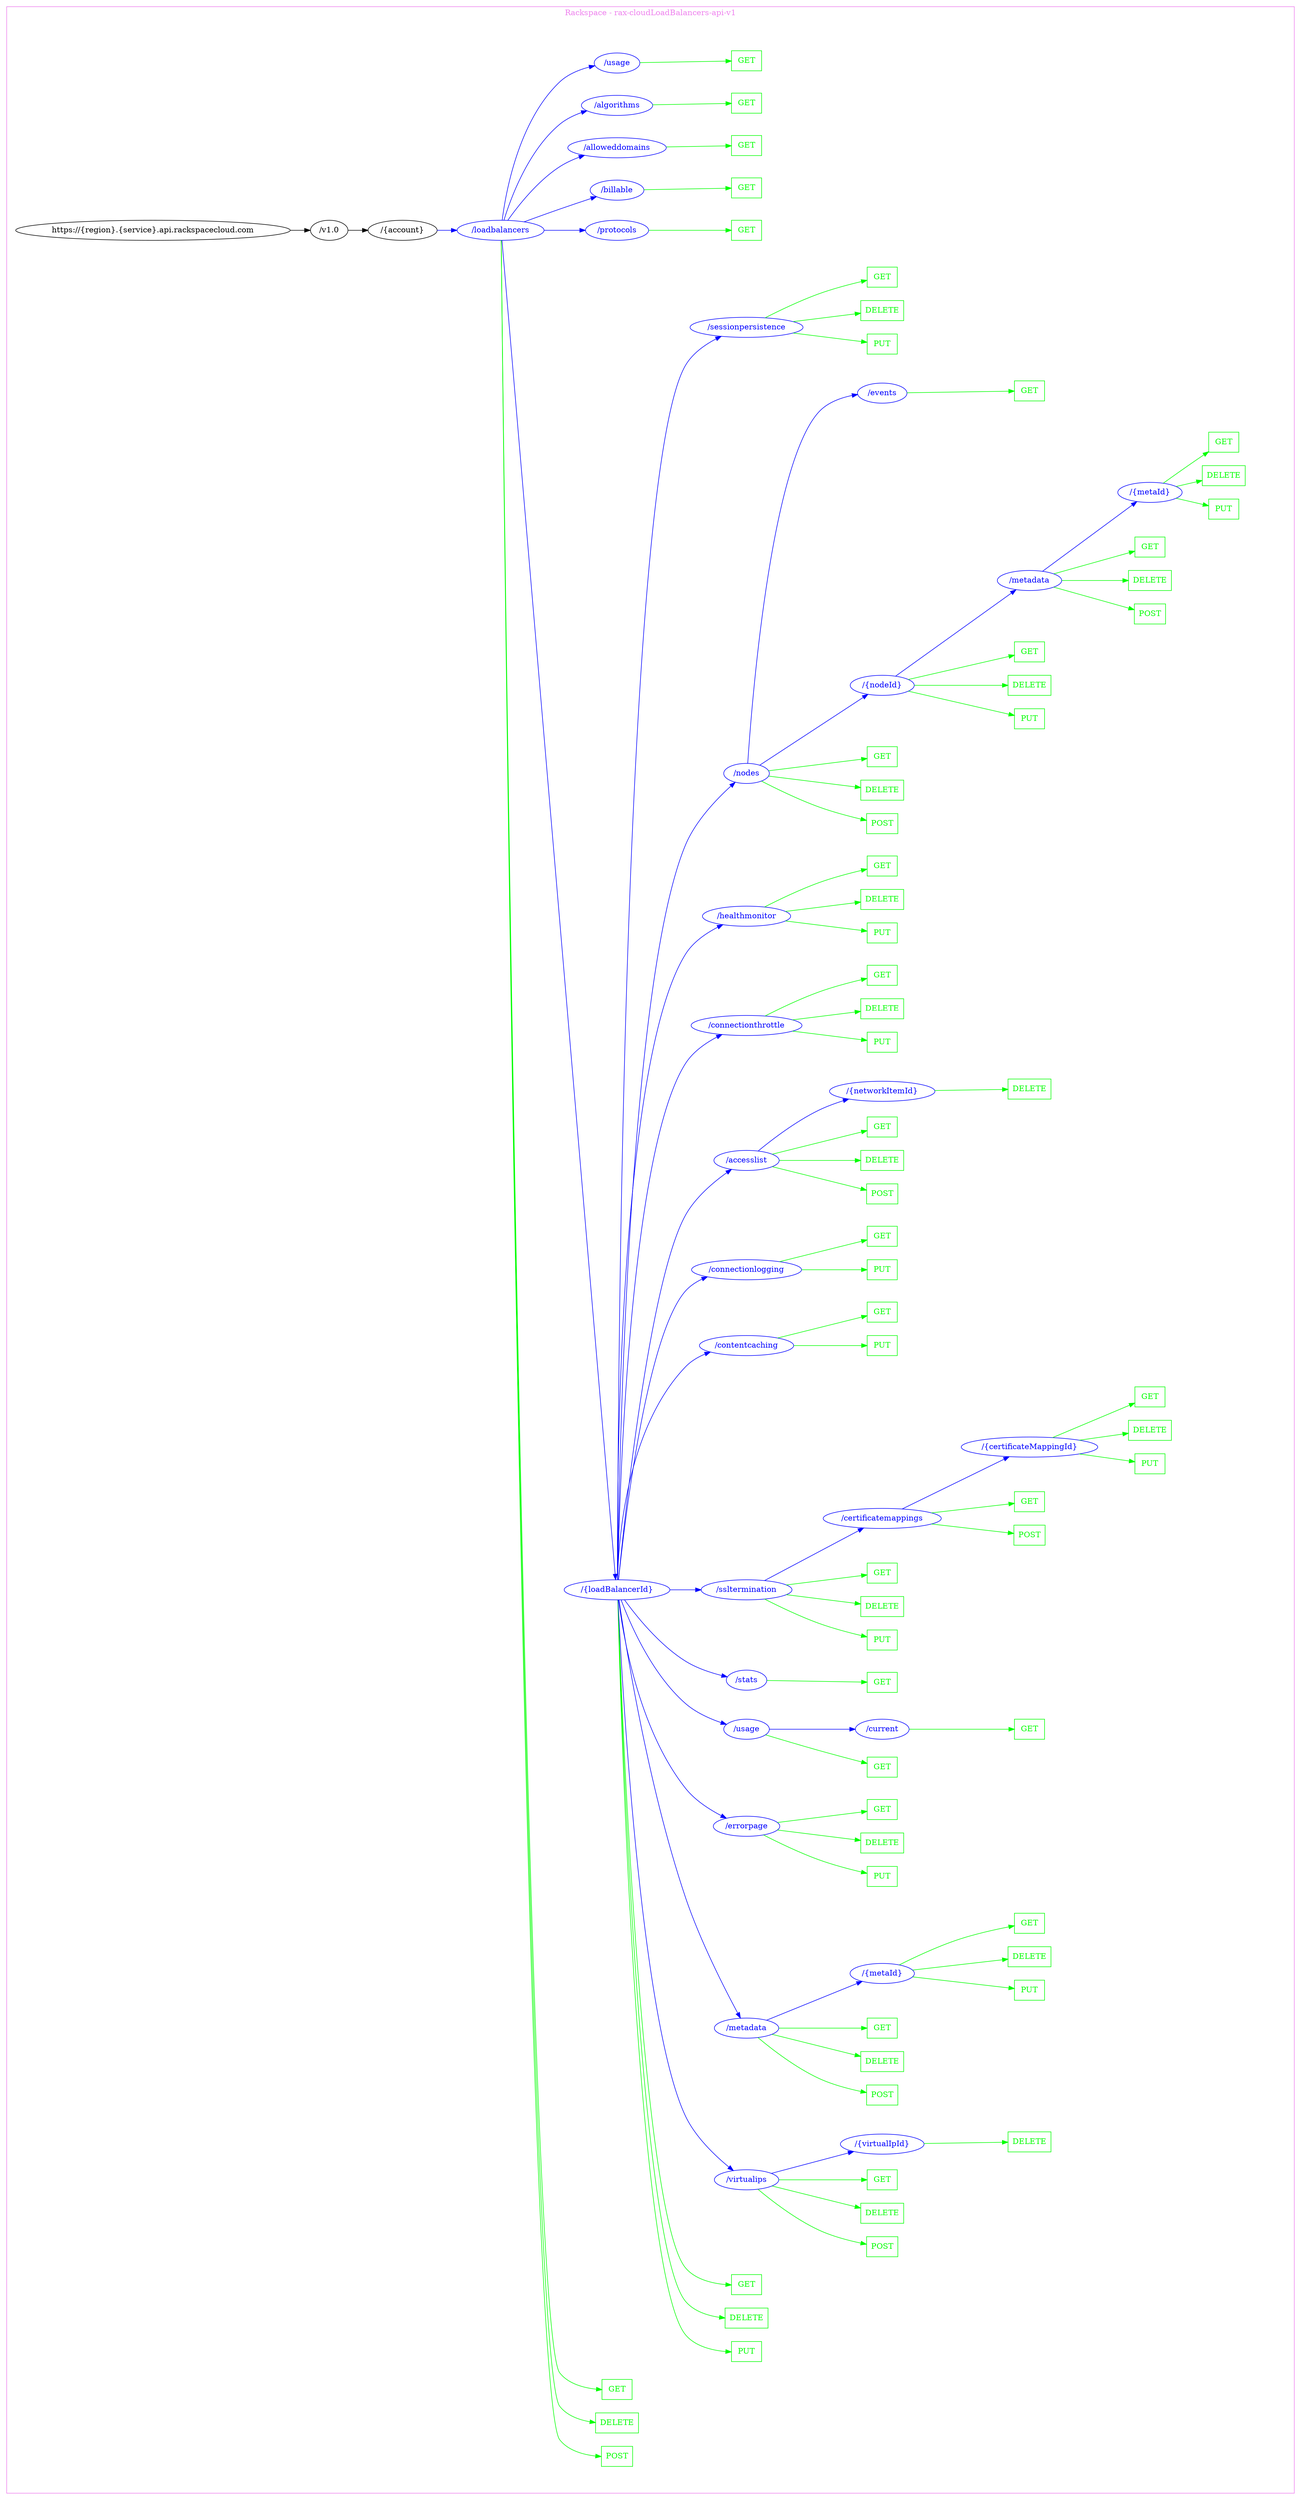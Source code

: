 digraph Cloud_Computing_REST_API {
rankdir="LR";
subgraph cluster_0 {
label="Rackspace - rax-cloudLoadBalancers-api-v1"
color=violet
fontcolor=violet
subgraph cluster_1 {
label=""
color=white
fontcolor=white
node1 [label="https://{region}.{service}.api.rackspacecloud.com", shape="ellipse", color="black", fontcolor="black"]
node1 -> node2 [color="black", fontcolor="black"]
subgraph cluster_2 {
label=""
color=white
fontcolor=white
node2 [label="/v1.0", shape="ellipse", color="black", fontcolor="black"]
node2 -> node3 [color="black", fontcolor="black"]
subgraph cluster_3 {
label=""
color=white
fontcolor=white
node3 [label="/{account}", shape="ellipse", color="black", fontcolor="black"]
node3 -> node4 [color="blue", fontcolor="blue"]
subgraph cluster_4 {
label=""
color=white
fontcolor=white
node4 [label="/loadbalancers", shape="ellipse", color="blue", fontcolor="blue"]
node4 -> node5 [color="green", fontcolor="green"]
subgraph cluster_5 {
label=""
color=white
fontcolor=white
node5 [label="POST", shape="box", color="green", fontcolor="green"]
}
node4 -> node6 [color="green", fontcolor="green"]
subgraph cluster_6 {
label=""
color=white
fontcolor=white
node6 [label="DELETE", shape="box", color="green", fontcolor="green"]
}
node4 -> node7 [color="green", fontcolor="green"]
subgraph cluster_7 {
label=""
color=white
fontcolor=white
node7 [label="GET", shape="box", color="green", fontcolor="green"]
}
node4 -> node8 [color="blue", fontcolor="blue"]
subgraph cluster_8 {
label=""
color=white
fontcolor=white
node8 [label="/{loadBalancerId}", shape="ellipse", color="blue", fontcolor="blue"]
node8 -> node9 [color="green", fontcolor="green"]
subgraph cluster_9 {
label=""
color=white
fontcolor=white
node9 [label="PUT", shape="box", color="green", fontcolor="green"]
}
node8 -> node10 [color="green", fontcolor="green"]
subgraph cluster_10 {
label=""
color=white
fontcolor=white
node10 [label="DELETE", shape="box", color="green", fontcolor="green"]
}
node8 -> node11 [color="green", fontcolor="green"]
subgraph cluster_11 {
label=""
color=white
fontcolor=white
node11 [label="GET", shape="box", color="green", fontcolor="green"]
}
node8 -> node12 [color="blue", fontcolor="blue"]
subgraph cluster_12 {
label=""
color=white
fontcolor=white
node12 [label="/virtualips", shape="ellipse", color="blue", fontcolor="blue"]
node12 -> node13 [color="green", fontcolor="green"]
subgraph cluster_13 {
label=""
color=white
fontcolor=white
node13 [label="POST", shape="box", color="green", fontcolor="green"]
}
node12 -> node14 [color="green", fontcolor="green"]
subgraph cluster_14 {
label=""
color=white
fontcolor=white
node14 [label="DELETE", shape="box", color="green", fontcolor="green"]
}
node12 -> node15 [color="green", fontcolor="green"]
subgraph cluster_15 {
label=""
color=white
fontcolor=white
node15 [label="GET", shape="box", color="green", fontcolor="green"]
}
node12 -> node16 [color="blue", fontcolor="blue"]
subgraph cluster_16 {
label=""
color=white
fontcolor=white
node16 [label="/{virtualIpId}", shape="ellipse", color="blue", fontcolor="blue"]
node16 -> node17 [color="green", fontcolor="green"]
subgraph cluster_17 {
label=""
color=white
fontcolor=white
node17 [label="DELETE", shape="box", color="green", fontcolor="green"]
}
}
}
node8 -> node18 [color="blue", fontcolor="blue"]
subgraph cluster_18 {
label=""
color=white
fontcolor=white
node18 [label="/metadata", shape="ellipse", color="blue", fontcolor="blue"]
node18 -> node19 [color="green", fontcolor="green"]
subgraph cluster_19 {
label=""
color=white
fontcolor=white
node19 [label="POST", shape="box", color="green", fontcolor="green"]
}
node18 -> node20 [color="green", fontcolor="green"]
subgraph cluster_20 {
label=""
color=white
fontcolor=white
node20 [label="DELETE", shape="box", color="green", fontcolor="green"]
}
node18 -> node21 [color="green", fontcolor="green"]
subgraph cluster_21 {
label=""
color=white
fontcolor=white
node21 [label="GET", shape="box", color="green", fontcolor="green"]
}
node18 -> node22 [color="blue", fontcolor="blue"]
subgraph cluster_22 {
label=""
color=white
fontcolor=white
node22 [label="/{metaId}", shape="ellipse", color="blue", fontcolor="blue"]
node22 -> node23 [color="green", fontcolor="green"]
subgraph cluster_23 {
label=""
color=white
fontcolor=white
node23 [label="PUT", shape="box", color="green", fontcolor="green"]
}
node22 -> node24 [color="green", fontcolor="green"]
subgraph cluster_24 {
label=""
color=white
fontcolor=white
node24 [label="DELETE", shape="box", color="green", fontcolor="green"]
}
node22 -> node25 [color="green", fontcolor="green"]
subgraph cluster_25 {
label=""
color=white
fontcolor=white
node25 [label="GET", shape="box", color="green", fontcolor="green"]
}
}
}
node8 -> node26 [color="blue", fontcolor="blue"]
subgraph cluster_26 {
label=""
color=white
fontcolor=white
node26 [label="/errorpage", shape="ellipse", color="blue", fontcolor="blue"]
node26 -> node27 [color="green", fontcolor="green"]
subgraph cluster_27 {
label=""
color=white
fontcolor=white
node27 [label="PUT", shape="box", color="green", fontcolor="green"]
}
node26 -> node28 [color="green", fontcolor="green"]
subgraph cluster_28 {
label=""
color=white
fontcolor=white
node28 [label="DELETE", shape="box", color="green", fontcolor="green"]
}
node26 -> node29 [color="green", fontcolor="green"]
subgraph cluster_29 {
label=""
color=white
fontcolor=white
node29 [label="GET", shape="box", color="green", fontcolor="green"]
}
}
node8 -> node30 [color="blue", fontcolor="blue"]
subgraph cluster_30 {
label=""
color=white
fontcolor=white
node30 [label="/usage", shape="ellipse", color="blue", fontcolor="blue"]
node30 -> node31 [color="green", fontcolor="green"]
subgraph cluster_31 {
label=""
color=white
fontcolor=white
node31 [label="GET", shape="box", color="green", fontcolor="green"]
}
node30 -> node32 [color="blue", fontcolor="blue"]
subgraph cluster_32 {
label=""
color=white
fontcolor=white
node32 [label="/current", shape="ellipse", color="blue", fontcolor="blue"]
node32 -> node33 [color="green", fontcolor="green"]
subgraph cluster_33 {
label=""
color=white
fontcolor=white
node33 [label="GET", shape="box", color="green", fontcolor="green"]
}
}
}
node8 -> node34 [color="blue", fontcolor="blue"]
subgraph cluster_34 {
label=""
color=white
fontcolor=white
node34 [label="/stats", shape="ellipse", color="blue", fontcolor="blue"]
node34 -> node35 [color="green", fontcolor="green"]
subgraph cluster_35 {
label=""
color=white
fontcolor=white
node35 [label="GET", shape="box", color="green", fontcolor="green"]
}
}
node8 -> node36 [color="blue", fontcolor="blue"]
subgraph cluster_36 {
label=""
color=white
fontcolor=white
node36 [label="/ssltermination", shape="ellipse", color="blue", fontcolor="blue"]
node36 -> node37 [color="green", fontcolor="green"]
subgraph cluster_37 {
label=""
color=white
fontcolor=white
node37 [label="PUT", shape="box", color="green", fontcolor="green"]
}
node36 -> node38 [color="green", fontcolor="green"]
subgraph cluster_38 {
label=""
color=white
fontcolor=white
node38 [label="DELETE", shape="box", color="green", fontcolor="green"]
}
node36 -> node39 [color="green", fontcolor="green"]
subgraph cluster_39 {
label=""
color=white
fontcolor=white
node39 [label="GET", shape="box", color="green", fontcolor="green"]
}
node36 -> node40 [color="blue", fontcolor="blue"]
subgraph cluster_40 {
label=""
color=white
fontcolor=white
node40 [label="/certificatemappings", shape="ellipse", color="blue", fontcolor="blue"]
node40 -> node41 [color="green", fontcolor="green"]
subgraph cluster_41 {
label=""
color=white
fontcolor=white
node41 [label="POST", shape="box", color="green", fontcolor="green"]
}
node40 -> node42 [color="green", fontcolor="green"]
subgraph cluster_42 {
label=""
color=white
fontcolor=white
node42 [label="GET", shape="box", color="green", fontcolor="green"]
}
node40 -> node43 [color="blue", fontcolor="blue"]
subgraph cluster_43 {
label=""
color=white
fontcolor=white
node43 [label="/{certificateMappingId}", shape="ellipse", color="blue", fontcolor="blue"]
node43 -> node44 [color="green", fontcolor="green"]
subgraph cluster_44 {
label=""
color=white
fontcolor=white
node44 [label="PUT", shape="box", color="green", fontcolor="green"]
}
node43 -> node45 [color="green", fontcolor="green"]
subgraph cluster_45 {
label=""
color=white
fontcolor=white
node45 [label="DELETE", shape="box", color="green", fontcolor="green"]
}
node43 -> node46 [color="green", fontcolor="green"]
subgraph cluster_46 {
label=""
color=white
fontcolor=white
node46 [label="GET", shape="box", color="green", fontcolor="green"]
}
}
}
}
node8 -> node47 [color="blue", fontcolor="blue"]
subgraph cluster_47 {
label=""
color=white
fontcolor=white
node47 [label="/contentcaching", shape="ellipse", color="blue", fontcolor="blue"]
node47 -> node48 [color="green", fontcolor="green"]
subgraph cluster_48 {
label=""
color=white
fontcolor=white
node48 [label="PUT", shape="box", color="green", fontcolor="green"]
}
node47 -> node49 [color="green", fontcolor="green"]
subgraph cluster_49 {
label=""
color=white
fontcolor=white
node49 [label="GET", shape="box", color="green", fontcolor="green"]
}
}
node8 -> node50 [color="blue", fontcolor="blue"]
subgraph cluster_50 {
label=""
color=white
fontcolor=white
node50 [label="/connectionlogging", shape="ellipse", color="blue", fontcolor="blue"]
node50 -> node51 [color="green", fontcolor="green"]
subgraph cluster_51 {
label=""
color=white
fontcolor=white
node51 [label="PUT", shape="box", color="green", fontcolor="green"]
}
node50 -> node52 [color="green", fontcolor="green"]
subgraph cluster_52 {
label=""
color=white
fontcolor=white
node52 [label="GET", shape="box", color="green", fontcolor="green"]
}
}
node8 -> node53 [color="blue", fontcolor="blue"]
subgraph cluster_53 {
label=""
color=white
fontcolor=white
node53 [label="/accesslist", shape="ellipse", color="blue", fontcolor="blue"]
node53 -> node54 [color="green", fontcolor="green"]
subgraph cluster_54 {
label=""
color=white
fontcolor=white
node54 [label="POST", shape="box", color="green", fontcolor="green"]
}
node53 -> node55 [color="green", fontcolor="green"]
subgraph cluster_55 {
label=""
color=white
fontcolor=white
node55 [label="DELETE", shape="box", color="green", fontcolor="green"]
}
node53 -> node56 [color="green", fontcolor="green"]
subgraph cluster_56 {
label=""
color=white
fontcolor=white
node56 [label="GET", shape="box", color="green", fontcolor="green"]
}
node53 -> node57 [color="blue", fontcolor="blue"]
subgraph cluster_57 {
label=""
color=white
fontcolor=white
node57 [label="/{networkItemId}", shape="ellipse", color="blue", fontcolor="blue"]
node57 -> node58 [color="green", fontcolor="green"]
subgraph cluster_58 {
label=""
color=white
fontcolor=white
node58 [label="DELETE", shape="box", color="green", fontcolor="green"]
}
}
}
node8 -> node59 [color="blue", fontcolor="blue"]
subgraph cluster_59 {
label=""
color=white
fontcolor=white
node59 [label="/connectionthrottle", shape="ellipse", color="blue", fontcolor="blue"]
node59 -> node60 [color="green", fontcolor="green"]
subgraph cluster_60 {
label=""
color=white
fontcolor=white
node60 [label="PUT", shape="box", color="green", fontcolor="green"]
}
node59 -> node61 [color="green", fontcolor="green"]
subgraph cluster_61 {
label=""
color=white
fontcolor=white
node61 [label="DELETE", shape="box", color="green", fontcolor="green"]
}
node59 -> node62 [color="green", fontcolor="green"]
subgraph cluster_62 {
label=""
color=white
fontcolor=white
node62 [label="GET", shape="box", color="green", fontcolor="green"]
}
}
node8 -> node63 [color="blue", fontcolor="blue"]
subgraph cluster_63 {
label=""
color=white
fontcolor=white
node63 [label="/healthmonitor", shape="ellipse", color="blue", fontcolor="blue"]
node63 -> node64 [color="green", fontcolor="green"]
subgraph cluster_64 {
label=""
color=white
fontcolor=white
node64 [label="PUT", shape="box", color="green", fontcolor="green"]
}
node63 -> node65 [color="green", fontcolor="green"]
subgraph cluster_65 {
label=""
color=white
fontcolor=white
node65 [label="DELETE", shape="box", color="green", fontcolor="green"]
}
node63 -> node66 [color="green", fontcolor="green"]
subgraph cluster_66 {
label=""
color=white
fontcolor=white
node66 [label="GET", shape="box", color="green", fontcolor="green"]
}
}
node8 -> node67 [color="blue", fontcolor="blue"]
subgraph cluster_67 {
label=""
color=white
fontcolor=white
node67 [label="/nodes", shape="ellipse", color="blue", fontcolor="blue"]
node67 -> node68 [color="green", fontcolor="green"]
subgraph cluster_68 {
label=""
color=white
fontcolor=white
node68 [label="POST", shape="box", color="green", fontcolor="green"]
}
node67 -> node69 [color="green", fontcolor="green"]
subgraph cluster_69 {
label=""
color=white
fontcolor=white
node69 [label="DELETE", shape="box", color="green", fontcolor="green"]
}
node67 -> node70 [color="green", fontcolor="green"]
subgraph cluster_70 {
label=""
color=white
fontcolor=white
node70 [label="GET", shape="box", color="green", fontcolor="green"]
}
node67 -> node71 [color="blue", fontcolor="blue"]
subgraph cluster_71 {
label=""
color=white
fontcolor=white
node71 [label="/{nodeId}", shape="ellipse", color="blue", fontcolor="blue"]
node71 -> node72 [color="green", fontcolor="green"]
subgraph cluster_72 {
label=""
color=white
fontcolor=white
node72 [label="PUT", shape="box", color="green", fontcolor="green"]
}
node71 -> node73 [color="green", fontcolor="green"]
subgraph cluster_73 {
label=""
color=white
fontcolor=white
node73 [label="DELETE", shape="box", color="green", fontcolor="green"]
}
node71 -> node74 [color="green", fontcolor="green"]
subgraph cluster_74 {
label=""
color=white
fontcolor=white
node74 [label="GET", shape="box", color="green", fontcolor="green"]
}
node71 -> node75 [color="blue", fontcolor="blue"]
subgraph cluster_75 {
label=""
color=white
fontcolor=white
node75 [label="/metadata", shape="ellipse", color="blue", fontcolor="blue"]
node75 -> node76 [color="green", fontcolor="green"]
subgraph cluster_76 {
label=""
color=white
fontcolor=white
node76 [label="POST", shape="box", color="green", fontcolor="green"]
}
node75 -> node77 [color="green", fontcolor="green"]
subgraph cluster_77 {
label=""
color=white
fontcolor=white
node77 [label="DELETE", shape="box", color="green", fontcolor="green"]
}
node75 -> node78 [color="green", fontcolor="green"]
subgraph cluster_78 {
label=""
color=white
fontcolor=white
node78 [label="GET", shape="box", color="green", fontcolor="green"]
}
node75 -> node79 [color="blue", fontcolor="blue"]
subgraph cluster_79 {
label=""
color=white
fontcolor=white
node79 [label="/{metaId}", shape="ellipse", color="blue", fontcolor="blue"]
node79 -> node80 [color="green", fontcolor="green"]
subgraph cluster_80 {
label=""
color=white
fontcolor=white
node80 [label="PUT", shape="box", color="green", fontcolor="green"]
}
node79 -> node81 [color="green", fontcolor="green"]
subgraph cluster_81 {
label=""
color=white
fontcolor=white
node81 [label="DELETE", shape="box", color="green", fontcolor="green"]
}
node79 -> node82 [color="green", fontcolor="green"]
subgraph cluster_82 {
label=""
color=white
fontcolor=white
node82 [label="GET", shape="box", color="green", fontcolor="green"]
}
}
}
}
node67 -> node83 [color="blue", fontcolor="blue"]
subgraph cluster_83 {
label=""
color=white
fontcolor=white
node83 [label="/events", shape="ellipse", color="blue", fontcolor="blue"]
node83 -> node84 [color="green", fontcolor="green"]
subgraph cluster_84 {
label=""
color=white
fontcolor=white
node84 [label="GET", shape="box", color="green", fontcolor="green"]
}
}
}
node8 -> node85 [color="blue", fontcolor="blue"]
subgraph cluster_85 {
label=""
color=white
fontcolor=white
node85 [label="/sessionpersistence", shape="ellipse", color="blue", fontcolor="blue"]
node85 -> node86 [color="green", fontcolor="green"]
subgraph cluster_86 {
label=""
color=white
fontcolor=white
node86 [label="PUT", shape="box", color="green", fontcolor="green"]
}
node85 -> node87 [color="green", fontcolor="green"]
subgraph cluster_87 {
label=""
color=white
fontcolor=white
node87 [label="DELETE", shape="box", color="green", fontcolor="green"]
}
node85 -> node88 [color="green", fontcolor="green"]
subgraph cluster_88 {
label=""
color=white
fontcolor=white
node88 [label="GET", shape="box", color="green", fontcolor="green"]
}
}
}
node4 -> node89 [color="blue", fontcolor="blue"]
subgraph cluster_89 {
label=""
color=white
fontcolor=white
node89 [label="/protocols", shape="ellipse", color="blue", fontcolor="blue"]
node89 -> node90 [color="green", fontcolor="green"]
subgraph cluster_90 {
label=""
color=white
fontcolor=white
node90 [label="GET", shape="box", color="green", fontcolor="green"]
}
}
node4 -> node91 [color="blue", fontcolor="blue"]
subgraph cluster_91 {
label=""
color=white
fontcolor=white
node91 [label="/billable", shape="ellipse", color="blue", fontcolor="blue"]
node91 -> node92 [color="green", fontcolor="green"]
subgraph cluster_92 {
label=""
color=white
fontcolor=white
node92 [label="GET", shape="box", color="green", fontcolor="green"]
}
}
node4 -> node93 [color="blue", fontcolor="blue"]
subgraph cluster_93 {
label=""
color=white
fontcolor=white
node93 [label="/alloweddomains", shape="ellipse", color="blue", fontcolor="blue"]
node93 -> node94 [color="green", fontcolor="green"]
subgraph cluster_94 {
label=""
color=white
fontcolor=white
node94 [label="GET", shape="box", color="green", fontcolor="green"]
}
}
node4 -> node95 [color="blue", fontcolor="blue"]
subgraph cluster_95 {
label=""
color=white
fontcolor=white
node95 [label="/algorithms", shape="ellipse", color="blue", fontcolor="blue"]
node95 -> node96 [color="green", fontcolor="green"]
subgraph cluster_96 {
label=""
color=white
fontcolor=white
node96 [label="GET", shape="box", color="green", fontcolor="green"]
}
}
node4 -> node97 [color="blue", fontcolor="blue"]
subgraph cluster_97 {
label=""
color=white
fontcolor=white
node97 [label="/usage", shape="ellipse", color="blue", fontcolor="blue"]
node97 -> node98 [color="green", fontcolor="green"]
subgraph cluster_98 {
label=""
color=white
fontcolor=white
node98 [label="GET", shape="box", color="green", fontcolor="green"]
}
}
}
}
}
}
}
}
